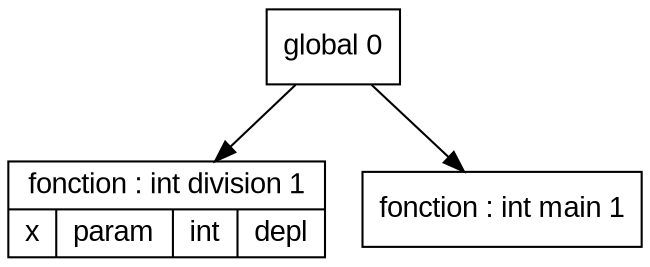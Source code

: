 digraph "tds"{

	node [fontname="Arial"];

	N1 [shape=record label="{ fonction : int division 1
	| { x | param | int | depl }
	}"];

	N2 [shape=record label="{ fonction : int main 1
	}"];

	N0 [shape=record label="{ global 0
	}"];


	N0 -> N1; 
	N0 -> N2; 
}
